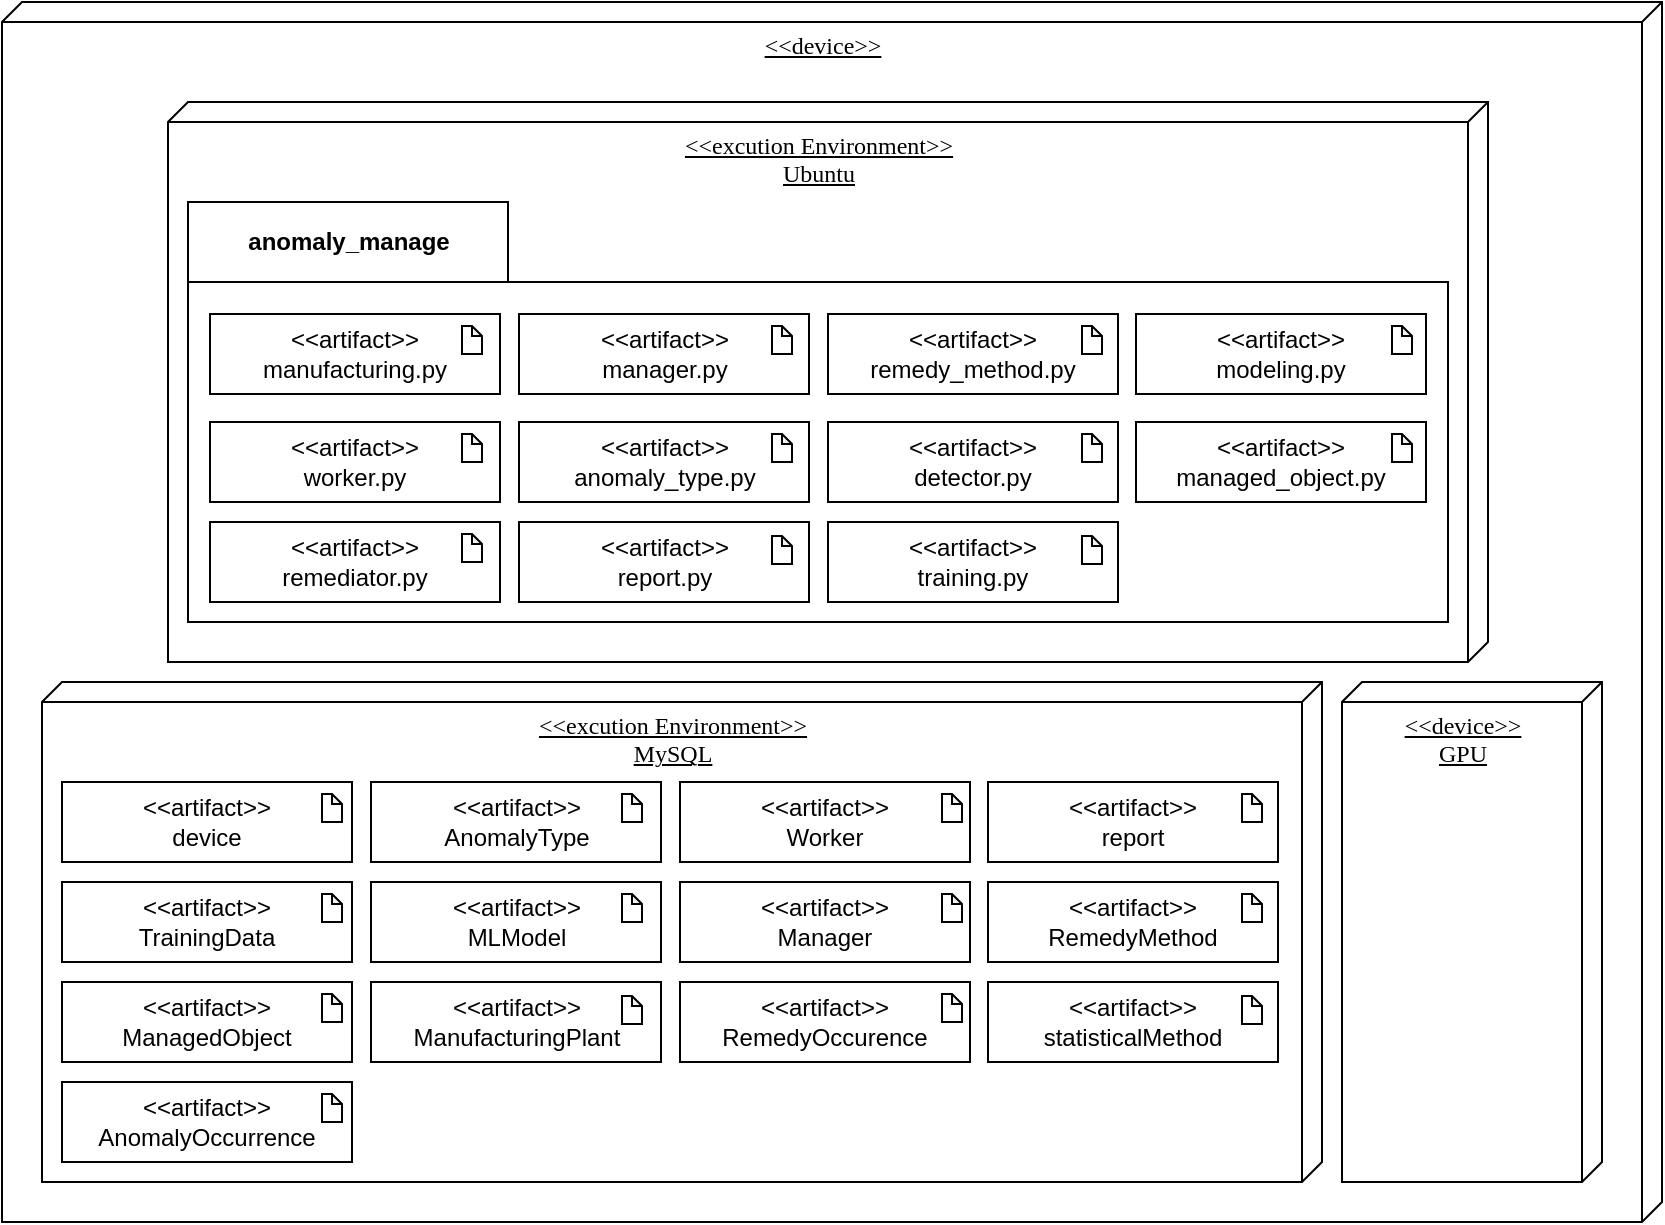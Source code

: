 <mxfile version="21.1.8" type="github">
  <diagram name="페이지-1" id="8HG5BicuwFbveNshowm1">
    <mxGraphModel dx="2589" dy="2091" grid="1" gridSize="10" guides="1" tooltips="1" connect="1" arrows="1" fold="1" page="1" pageScale="1" pageWidth="827" pageHeight="1169" math="0" shadow="0">
      <root>
        <mxCell id="0" />
        <mxCell id="1" parent="0" />
        <mxCell id="bujZLlu2ID5uPZ7i1owJ-1" value="&amp;lt;&amp;lt;device&amp;gt;&amp;gt; &lt;br&gt;" style="verticalAlign=top;align=center;spacingTop=8;spacingLeft=2;spacingRight=12;shape=cube;size=10;direction=south;fontStyle=4;html=1;rounded=0;shadow=0;comic=0;labelBackgroundColor=none;strokeWidth=1;fontFamily=Verdana;fontSize=12;" vertex="1" parent="1">
          <mxGeometry x="-110" y="-760" width="830" height="610" as="geometry" />
        </mxCell>
        <mxCell id="bujZLlu2ID5uPZ7i1owJ-2" value="&amp;lt;&amp;lt;excution Environment&amp;gt;&amp;gt;&lt;br&gt;Ubuntu" style="verticalAlign=top;align=center;spacingTop=8;spacingLeft=2;spacingRight=12;shape=cube;size=10;direction=south;fontStyle=4;html=1;rounded=0;shadow=0;comic=0;labelBackgroundColor=none;strokeWidth=1;fontFamily=Verdana;fontSize=12;" vertex="1" parent="1">
          <mxGeometry x="-27" y="-710" width="660" height="280" as="geometry" />
        </mxCell>
        <mxCell id="bujZLlu2ID5uPZ7i1owJ-3" value="&amp;lt;&amp;lt;excution Environment&amp;gt;&amp;gt;&lt;br&gt;MySQL" style="verticalAlign=top;align=center;spacingTop=8;spacingLeft=2;spacingRight=12;shape=cube;size=10;direction=south;fontStyle=4;html=1;rounded=0;shadow=0;comic=0;labelBackgroundColor=none;strokeWidth=1;fontFamily=Verdana;fontSize=12;" vertex="1" parent="1">
          <mxGeometry x="-90" y="-420" width="640" height="250" as="geometry" />
        </mxCell>
        <mxCell id="bujZLlu2ID5uPZ7i1owJ-4" value="&amp;lt;&amp;lt;artifact&amp;gt;&amp;gt;&lt;br&gt;AnomalyType" style="rounded=0;whiteSpace=wrap;html=1;" vertex="1" parent="1">
          <mxGeometry x="74.5" y="-370" width="145" height="40" as="geometry" />
        </mxCell>
        <mxCell id="bujZLlu2ID5uPZ7i1owJ-6" value="&amp;lt;&amp;lt;artifact&amp;gt;&amp;gt;&lt;br&gt;TrainingData" style="rounded=0;whiteSpace=wrap;html=1;" vertex="1" parent="1">
          <mxGeometry x="-80" y="-320" width="145" height="40" as="geometry" />
        </mxCell>
        <mxCell id="bujZLlu2ID5uPZ7i1owJ-7" value="&amp;lt;&amp;lt;artifact&amp;gt;&amp;gt;&lt;br&gt;device" style="rounded=0;whiteSpace=wrap;html=1;" vertex="1" parent="1">
          <mxGeometry x="-80" y="-370" width="145" height="40" as="geometry" />
        </mxCell>
        <mxCell id="bujZLlu2ID5uPZ7i1owJ-8" value="&amp;lt;&amp;lt;artifact&amp;gt;&amp;gt;&lt;br&gt;MLModel" style="rounded=0;whiteSpace=wrap;html=1;" vertex="1" parent="1">
          <mxGeometry x="74.5" y="-320" width="145" height="40" as="geometry" />
        </mxCell>
        <mxCell id="bujZLlu2ID5uPZ7i1owJ-9" value="&amp;lt;&amp;lt;artifact&amp;gt;&amp;gt;&lt;br&gt;ManagedObject" style="rounded=0;whiteSpace=wrap;html=1;" vertex="1" parent="1">
          <mxGeometry x="-80" y="-270" width="145" height="40" as="geometry" />
        </mxCell>
        <mxCell id="bujZLlu2ID5uPZ7i1owJ-10" value="&amp;lt;&amp;lt;artifact&amp;gt;&amp;gt;&lt;br&gt;ManufacturingPlant" style="rounded=0;whiteSpace=wrap;html=1;" vertex="1" parent="1">
          <mxGeometry x="74.5" y="-270" width="145" height="40" as="geometry" />
        </mxCell>
        <mxCell id="bujZLlu2ID5uPZ7i1owJ-11" value="&amp;lt;&amp;lt;artifact&amp;gt;&amp;gt;&lt;br&gt;AnomalyOccurrence" style="rounded=0;whiteSpace=wrap;html=1;" vertex="1" parent="1">
          <mxGeometry x="-80" y="-220" width="145" height="40" as="geometry" />
        </mxCell>
        <mxCell id="bujZLlu2ID5uPZ7i1owJ-12" value="&amp;lt;&amp;lt;artifact&amp;gt;&amp;gt;&lt;br&gt;statisticalMethod" style="rounded=0;whiteSpace=wrap;html=1;" vertex="1" parent="1">
          <mxGeometry x="383" y="-270" width="145" height="40" as="geometry" />
        </mxCell>
        <mxCell id="bujZLlu2ID5uPZ7i1owJ-13" value="&amp;lt;&amp;lt;artifact&amp;gt;&amp;gt;&lt;br&gt;report" style="rounded=0;whiteSpace=wrap;html=1;" vertex="1" parent="1">
          <mxGeometry x="383" y="-370" width="145" height="40" as="geometry" />
        </mxCell>
        <mxCell id="bujZLlu2ID5uPZ7i1owJ-14" value="&amp;lt;&amp;lt;artifact&amp;gt;&amp;gt;&lt;br&gt;Manager" style="rounded=0;whiteSpace=wrap;html=1;" vertex="1" parent="1">
          <mxGeometry x="229" y="-320" width="145" height="40" as="geometry" />
        </mxCell>
        <mxCell id="bujZLlu2ID5uPZ7i1owJ-15" value="&amp;lt;&amp;lt;artifact&amp;gt;&amp;gt;&lt;br&gt;Worker" style="rounded=0;whiteSpace=wrap;html=1;" vertex="1" parent="1">
          <mxGeometry x="229" y="-370" width="145" height="40" as="geometry" />
        </mxCell>
        <mxCell id="bujZLlu2ID5uPZ7i1owJ-16" value="&amp;lt;&amp;lt;artifact&amp;gt;&amp;gt;&lt;br&gt;RemedyMethod" style="rounded=0;whiteSpace=wrap;html=1;" vertex="1" parent="1">
          <mxGeometry x="383" y="-320" width="145" height="40" as="geometry" />
        </mxCell>
        <mxCell id="bujZLlu2ID5uPZ7i1owJ-17" value="&amp;lt;&amp;lt;artifact&amp;gt;&amp;gt;&lt;br&gt;RemedyOccurence" style="rounded=0;whiteSpace=wrap;html=1;" vertex="1" parent="1">
          <mxGeometry x="229" y="-270" width="145" height="40" as="geometry" />
        </mxCell>
        <mxCell id="bujZLlu2ID5uPZ7i1owJ-33" value="&amp;lt;&amp;lt;device&amp;gt;&amp;gt; &lt;br&gt;GPU" style="verticalAlign=top;align=center;spacingTop=8;spacingLeft=2;spacingRight=12;shape=cube;size=10;direction=south;fontStyle=4;html=1;rounded=0;shadow=0;comic=0;labelBackgroundColor=none;strokeWidth=1;fontFamily=Verdana;fontSize=12;" vertex="1" parent="1">
          <mxGeometry x="560" y="-420" width="130" height="250" as="geometry" />
        </mxCell>
        <mxCell id="bujZLlu2ID5uPZ7i1owJ-35" value="" style="shape=folder;fontStyle=1;spacingTop=10;tabWidth=160;tabHeight=40;tabPosition=left;html=1;whiteSpace=wrap;" vertex="1" parent="1">
          <mxGeometry x="-17" y="-660" width="630" height="210" as="geometry" />
        </mxCell>
        <mxCell id="bujZLlu2ID5uPZ7i1owJ-21" value="&amp;lt;&amp;lt;artifact&amp;gt;&amp;gt;&lt;br style=&quot;border-color: var(--border-color);&quot;&gt;manufacturing.py" style="rounded=0;whiteSpace=wrap;html=1;" vertex="1" parent="1">
          <mxGeometry x="-6" y="-604" width="145" height="40" as="geometry" />
        </mxCell>
        <mxCell id="bujZLlu2ID5uPZ7i1owJ-23" value="&amp;lt;&amp;lt;artifact&amp;gt;&amp;gt;&lt;br style=&quot;border-color: var(--border-color);&quot;&gt;modeling.py" style="rounded=0;whiteSpace=wrap;html=1;" vertex="1" parent="1">
          <mxGeometry x="457" y="-604" width="145" height="40" as="geometry" />
        </mxCell>
        <mxCell id="bujZLlu2ID5uPZ7i1owJ-24" value="&amp;lt;&amp;lt;artifact&amp;gt;&amp;gt;&lt;br style=&quot;border-color: var(--border-color);&quot;&gt;manager.py" style="rounded=0;whiteSpace=wrap;html=1;" vertex="1" parent="1">
          <mxGeometry x="148.5" y="-604" width="145" height="40" as="geometry" />
        </mxCell>
        <mxCell id="bujZLlu2ID5uPZ7i1owJ-25" value="&amp;lt;&amp;lt;artifact&amp;gt;&amp;gt;&lt;br style=&quot;border-color: var(--border-color);&quot;&gt;remedy_method.py" style="rounded=0;whiteSpace=wrap;html=1;" vertex="1" parent="1">
          <mxGeometry x="303" y="-604" width="145" height="40" as="geometry" />
        </mxCell>
        <mxCell id="bujZLlu2ID5uPZ7i1owJ-26" value="&amp;lt;&amp;lt;artifact&amp;gt;&amp;gt;&lt;br style=&quot;border-color: var(--border-color);&quot;&gt;worker.py" style="rounded=0;whiteSpace=wrap;html=1;" vertex="1" parent="1">
          <mxGeometry x="-6" y="-550" width="145" height="40" as="geometry" />
        </mxCell>
        <mxCell id="bujZLlu2ID5uPZ7i1owJ-27" value="&amp;lt;&amp;lt;artifact&amp;gt;&amp;gt;&lt;br style=&quot;border-color: var(--border-color);&quot;&gt;anomaly_type.py" style="rounded=0;whiteSpace=wrap;html=1;" vertex="1" parent="1">
          <mxGeometry x="148.5" y="-550" width="145" height="40" as="geometry" />
        </mxCell>
        <mxCell id="bujZLlu2ID5uPZ7i1owJ-28" value="&amp;lt;&amp;lt;artifact&amp;gt;&amp;gt;&lt;br style=&quot;border-color: var(--border-color);&quot;&gt;managed_object.py" style="rounded=0;whiteSpace=wrap;html=1;" vertex="1" parent="1">
          <mxGeometry x="457" y="-550" width="145" height="40" as="geometry" />
        </mxCell>
        <mxCell id="bujZLlu2ID5uPZ7i1owJ-29" value="&amp;lt;&amp;lt;artifact&amp;gt;&amp;gt;&lt;br style=&quot;border-color: var(--border-color);&quot;&gt;remediator.py" style="rounded=0;whiteSpace=wrap;html=1;" vertex="1" parent="1">
          <mxGeometry x="-6" y="-500" width="145" height="40" as="geometry" />
        </mxCell>
        <mxCell id="bujZLlu2ID5uPZ7i1owJ-30" value="&amp;lt;&amp;lt;artifact&amp;gt;&amp;gt;&lt;br style=&quot;border-color: var(--border-color);&quot;&gt;detector.py" style="rounded=0;whiteSpace=wrap;html=1;" vertex="1" parent="1">
          <mxGeometry x="303" y="-550" width="145" height="40" as="geometry" />
        </mxCell>
        <mxCell id="bujZLlu2ID5uPZ7i1owJ-31" value="&amp;lt;&amp;lt;artifact&amp;gt;&amp;gt;&lt;br style=&quot;border-color: var(--border-color);&quot;&gt;training.py" style="rounded=0;whiteSpace=wrap;html=1;" vertex="1" parent="1">
          <mxGeometry x="303" y="-500" width="145" height="40" as="geometry" />
        </mxCell>
        <mxCell id="bujZLlu2ID5uPZ7i1owJ-32" value="&amp;lt;&amp;lt;artifact&amp;gt;&amp;gt;&lt;br style=&quot;border-color: var(--border-color);&quot;&gt;report.py" style="rounded=0;whiteSpace=wrap;html=1;" vertex="1" parent="1">
          <mxGeometry x="148.5" y="-500" width="145" height="40" as="geometry" />
        </mxCell>
        <mxCell id="bujZLlu2ID5uPZ7i1owJ-36" value="anomaly_manage" style="text;align=center;fontStyle=1;verticalAlign=middle;spacingLeft=3;spacingRight=3;rotatable=0;points=[[0,0.5],[1,0.5]];portConstraint=eastwest;html=1;" vertex="1" parent="1">
          <mxGeometry x="23" y="-653" width="80" height="26" as="geometry" />
        </mxCell>
        <mxCell id="bujZLlu2ID5uPZ7i1owJ-37" value="" style="shape=note;whiteSpace=wrap;html=1;backgroundOutline=1;darkOpacity=0.05;size=5;" vertex="1" parent="1">
          <mxGeometry x="120" y="-598" width="10" height="14" as="geometry" />
        </mxCell>
        <mxCell id="bujZLlu2ID5uPZ7i1owJ-38" value="" style="shape=note;whiteSpace=wrap;html=1;backgroundOutline=1;darkOpacity=0.05;size=5;" vertex="1" parent="1">
          <mxGeometry x="120" y="-544" width="10" height="14" as="geometry" />
        </mxCell>
        <mxCell id="bujZLlu2ID5uPZ7i1owJ-39" value="" style="shape=note;whiteSpace=wrap;html=1;backgroundOutline=1;darkOpacity=0.05;size=5;" vertex="1" parent="1">
          <mxGeometry x="120" y="-494" width="10" height="14" as="geometry" />
        </mxCell>
        <mxCell id="bujZLlu2ID5uPZ7i1owJ-40" value="" style="shape=note;whiteSpace=wrap;html=1;backgroundOutline=1;darkOpacity=0.05;size=5;" vertex="1" parent="1">
          <mxGeometry x="275" y="-598" width="10" height="14" as="geometry" />
        </mxCell>
        <mxCell id="bujZLlu2ID5uPZ7i1owJ-41" value="" style="shape=note;whiteSpace=wrap;html=1;backgroundOutline=1;darkOpacity=0.05;size=5;" vertex="1" parent="1">
          <mxGeometry x="275" y="-544" width="10" height="14" as="geometry" />
        </mxCell>
        <mxCell id="bujZLlu2ID5uPZ7i1owJ-42" value="" style="shape=note;whiteSpace=wrap;html=1;backgroundOutline=1;darkOpacity=0.05;size=5;" vertex="1" parent="1">
          <mxGeometry x="275" y="-493" width="10" height="14" as="geometry" />
        </mxCell>
        <mxCell id="bujZLlu2ID5uPZ7i1owJ-43" value="" style="shape=note;whiteSpace=wrap;html=1;backgroundOutline=1;darkOpacity=0.05;size=5;" vertex="1" parent="1">
          <mxGeometry x="430" y="-598" width="10" height="14" as="geometry" />
        </mxCell>
        <mxCell id="bujZLlu2ID5uPZ7i1owJ-44" value="" style="shape=note;whiteSpace=wrap;html=1;backgroundOutline=1;darkOpacity=0.05;size=5;" vertex="1" parent="1">
          <mxGeometry x="430" y="-544" width="10" height="14" as="geometry" />
        </mxCell>
        <mxCell id="bujZLlu2ID5uPZ7i1owJ-45" value="" style="shape=note;whiteSpace=wrap;html=1;backgroundOutline=1;darkOpacity=0.05;size=5;" vertex="1" parent="1">
          <mxGeometry x="430" y="-493" width="10" height="14" as="geometry" />
        </mxCell>
        <mxCell id="bujZLlu2ID5uPZ7i1owJ-46" value="" style="shape=note;whiteSpace=wrap;html=1;backgroundOutline=1;darkOpacity=0.05;size=5;" vertex="1" parent="1">
          <mxGeometry x="585" y="-598" width="10" height="14" as="geometry" />
        </mxCell>
        <mxCell id="bujZLlu2ID5uPZ7i1owJ-47" value="" style="shape=note;whiteSpace=wrap;html=1;backgroundOutline=1;darkOpacity=0.05;size=5;" vertex="1" parent="1">
          <mxGeometry x="585" y="-544" width="10" height="14" as="geometry" />
        </mxCell>
        <mxCell id="bujZLlu2ID5uPZ7i1owJ-48" value="" style="shape=note;whiteSpace=wrap;html=1;backgroundOutline=1;darkOpacity=0.05;size=5;" vertex="1" parent="1">
          <mxGeometry x="510" y="-364" width="10" height="14" as="geometry" />
        </mxCell>
        <mxCell id="bujZLlu2ID5uPZ7i1owJ-49" value="" style="shape=note;whiteSpace=wrap;html=1;backgroundOutline=1;darkOpacity=0.05;size=5;" vertex="1" parent="1">
          <mxGeometry x="510" y="-314" width="10" height="14" as="geometry" />
        </mxCell>
        <mxCell id="bujZLlu2ID5uPZ7i1owJ-50" value="" style="shape=note;whiteSpace=wrap;html=1;backgroundOutline=1;darkOpacity=0.05;size=5;" vertex="1" parent="1">
          <mxGeometry x="510" y="-263" width="10" height="14" as="geometry" />
        </mxCell>
        <mxCell id="bujZLlu2ID5uPZ7i1owJ-51" value="" style="shape=note;whiteSpace=wrap;html=1;backgroundOutline=1;darkOpacity=0.05;size=5;" vertex="1" parent="1">
          <mxGeometry x="360" y="-364" width="10" height="14" as="geometry" />
        </mxCell>
        <mxCell id="bujZLlu2ID5uPZ7i1owJ-52" value="" style="shape=note;whiteSpace=wrap;html=1;backgroundOutline=1;darkOpacity=0.05;size=5;" vertex="1" parent="1">
          <mxGeometry x="360" y="-314" width="10" height="14" as="geometry" />
        </mxCell>
        <mxCell id="bujZLlu2ID5uPZ7i1owJ-53" value="" style="shape=note;whiteSpace=wrap;html=1;backgroundOutline=1;darkOpacity=0.05;size=5;" vertex="1" parent="1">
          <mxGeometry x="360" y="-264" width="10" height="14" as="geometry" />
        </mxCell>
        <mxCell id="bujZLlu2ID5uPZ7i1owJ-54" value="" style="shape=note;whiteSpace=wrap;html=1;backgroundOutline=1;darkOpacity=0.05;size=5;" vertex="1" parent="1">
          <mxGeometry x="200" y="-364" width="10" height="14" as="geometry" />
        </mxCell>
        <mxCell id="bujZLlu2ID5uPZ7i1owJ-55" value="" style="shape=note;whiteSpace=wrap;html=1;backgroundOutline=1;darkOpacity=0.05;size=5;" vertex="1" parent="1">
          <mxGeometry x="200" y="-314" width="10" height="14" as="geometry" />
        </mxCell>
        <mxCell id="bujZLlu2ID5uPZ7i1owJ-56" value="" style="shape=note;whiteSpace=wrap;html=1;backgroundOutline=1;darkOpacity=0.05;size=5;" vertex="1" parent="1">
          <mxGeometry x="200" y="-263" width="10" height="14" as="geometry" />
        </mxCell>
        <mxCell id="bujZLlu2ID5uPZ7i1owJ-57" value="" style="shape=note;whiteSpace=wrap;html=1;backgroundOutline=1;darkOpacity=0.05;size=5;" vertex="1" parent="1">
          <mxGeometry x="50" y="-364" width="10" height="14" as="geometry" />
        </mxCell>
        <mxCell id="bujZLlu2ID5uPZ7i1owJ-58" value="" style="shape=note;whiteSpace=wrap;html=1;backgroundOutline=1;darkOpacity=0.05;size=5;" vertex="1" parent="1">
          <mxGeometry x="50" y="-314" width="10" height="14" as="geometry" />
        </mxCell>
        <mxCell id="bujZLlu2ID5uPZ7i1owJ-59" value="" style="shape=note;whiteSpace=wrap;html=1;backgroundOutline=1;darkOpacity=0.05;size=5;" vertex="1" parent="1">
          <mxGeometry x="50" y="-264" width="10" height="14" as="geometry" />
        </mxCell>
        <mxCell id="bujZLlu2ID5uPZ7i1owJ-60" value="" style="shape=note;whiteSpace=wrap;html=1;backgroundOutline=1;darkOpacity=0.05;size=5;" vertex="1" parent="1">
          <mxGeometry x="50" y="-214" width="10" height="14" as="geometry" />
        </mxCell>
      </root>
    </mxGraphModel>
  </diagram>
</mxfile>
